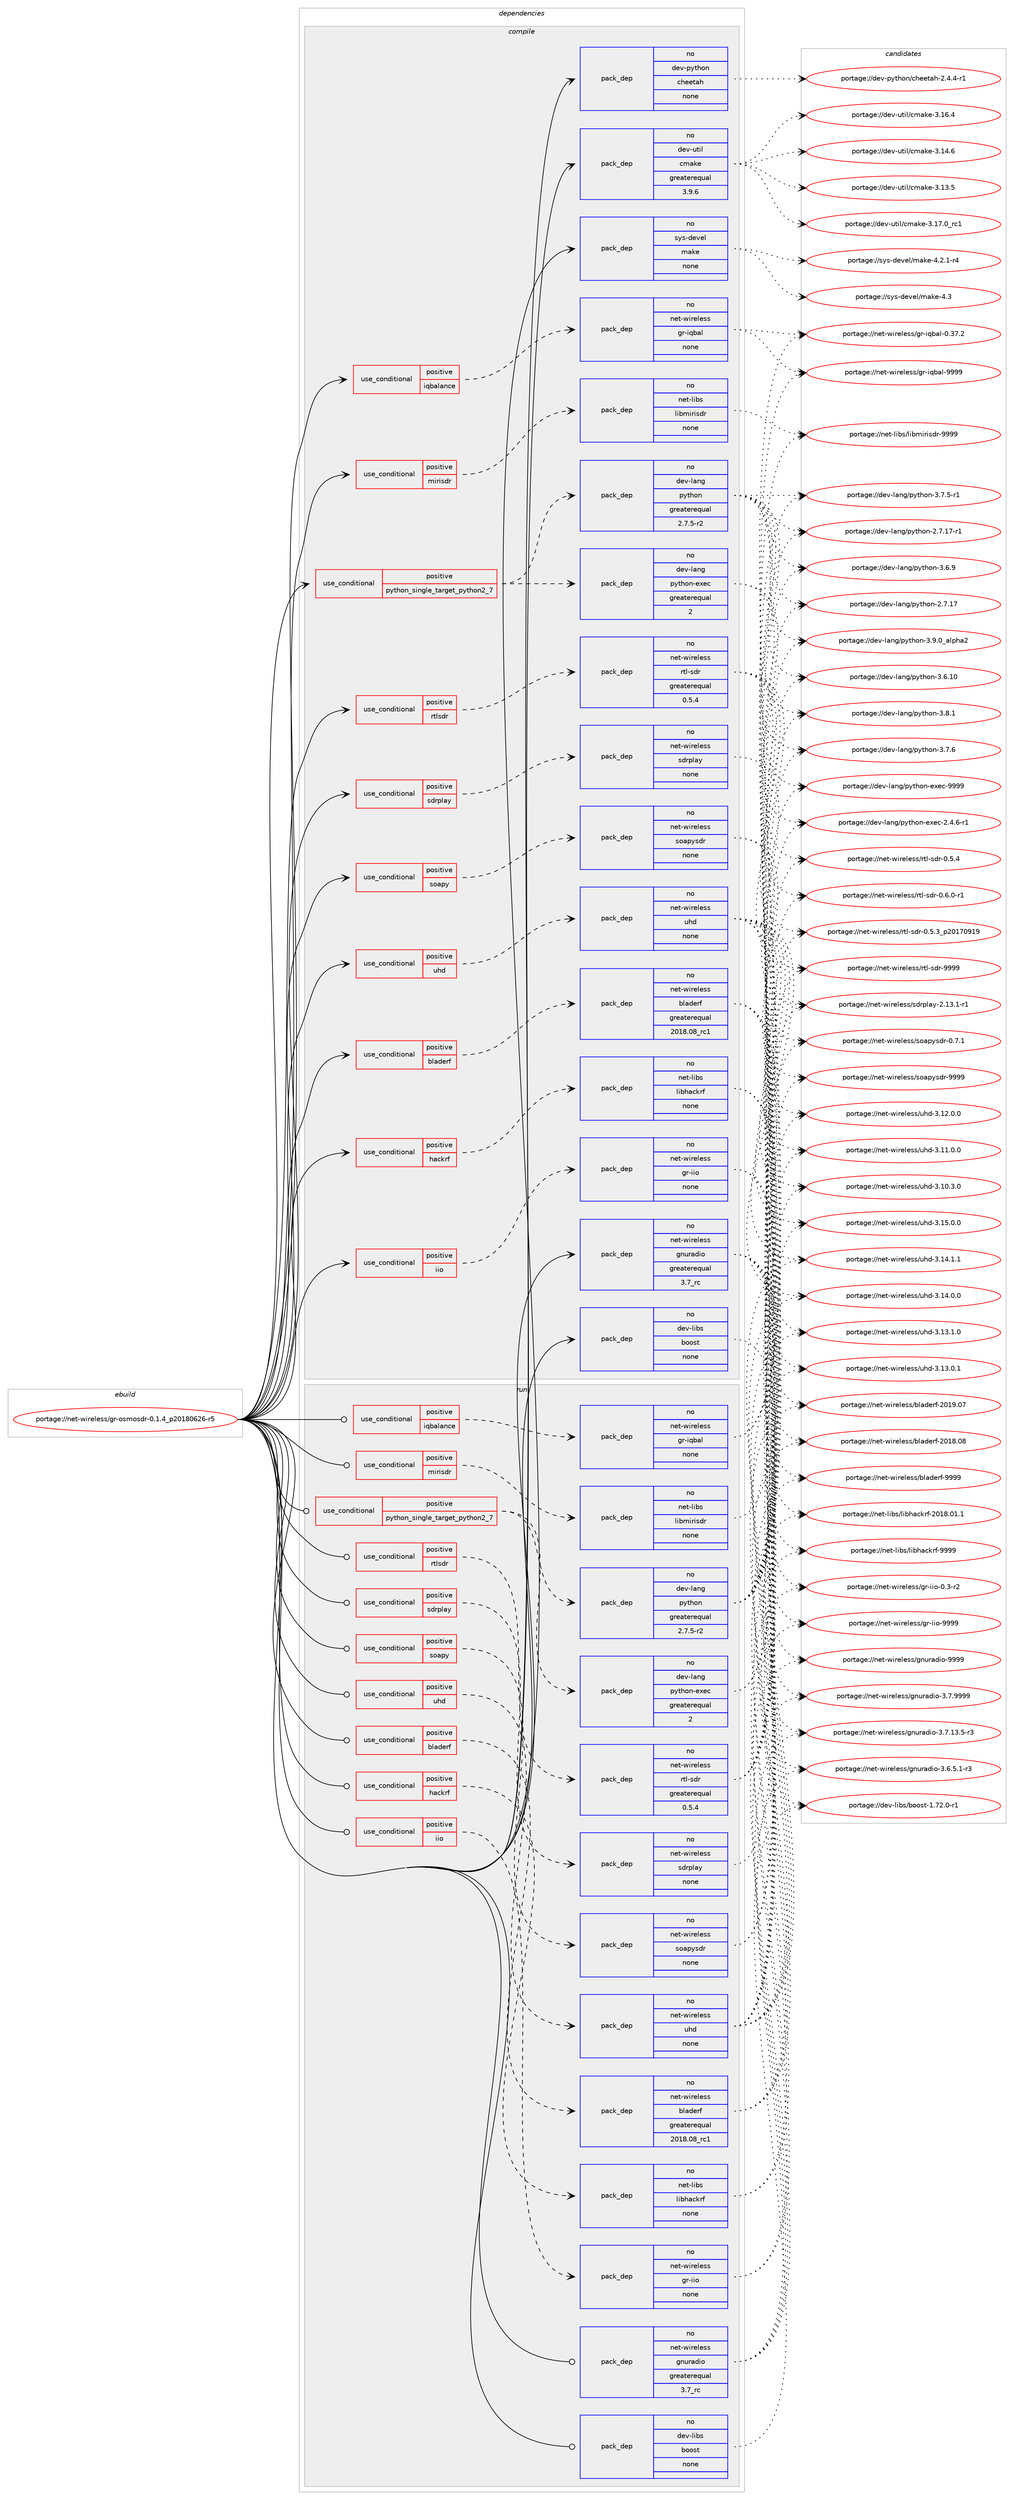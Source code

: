digraph prolog {

# *************
# Graph options
# *************

newrank=true;
concentrate=true;
compound=true;
graph [rankdir=LR,fontname=Helvetica,fontsize=10,ranksep=1.5];#, ranksep=2.5, nodesep=0.2];
edge  [arrowhead=vee];
node  [fontname=Helvetica,fontsize=10];

# **********
# The ebuild
# **********

subgraph cluster_leftcol {
color=gray;
rank=same;
label=<<i>ebuild</i>>;
id [label="portage://net-wireless/gr-osmosdr-0.1.4_p20180626-r5", color=red, width=4, href="../net-wireless/gr-osmosdr-0.1.4_p20180626-r5.svg"];
}

# ****************
# The dependencies
# ****************

subgraph cluster_midcol {
color=gray;
label=<<i>dependencies</i>>;
subgraph cluster_compile {
fillcolor="#eeeeee";
style=filled;
label=<<i>compile</i>>;
subgraph cond13582 {
dependency69274 [label=<<TABLE BORDER="0" CELLBORDER="1" CELLSPACING="0" CELLPADDING="4"><TR><TD ROWSPAN="3" CELLPADDING="10">use_conditional</TD></TR><TR><TD>positive</TD></TR><TR><TD>bladerf</TD></TR></TABLE>>, shape=none, color=red];
subgraph pack54333 {
dependency69275 [label=<<TABLE BORDER="0" CELLBORDER="1" CELLSPACING="0" CELLPADDING="4" WIDTH="220"><TR><TD ROWSPAN="6" CELLPADDING="30">pack_dep</TD></TR><TR><TD WIDTH="110">no</TD></TR><TR><TD>net-wireless</TD></TR><TR><TD>bladerf</TD></TR><TR><TD>greaterequal</TD></TR><TR><TD>2018.08_rc1</TD></TR></TABLE>>, shape=none, color=blue];
}
dependency69274:e -> dependency69275:w [weight=20,style="dashed",arrowhead="vee"];
}
id:e -> dependency69274:w [weight=20,style="solid",arrowhead="vee"];
subgraph cond13583 {
dependency69276 [label=<<TABLE BORDER="0" CELLBORDER="1" CELLSPACING="0" CELLPADDING="4"><TR><TD ROWSPAN="3" CELLPADDING="10">use_conditional</TD></TR><TR><TD>positive</TD></TR><TR><TD>hackrf</TD></TR></TABLE>>, shape=none, color=red];
subgraph pack54334 {
dependency69277 [label=<<TABLE BORDER="0" CELLBORDER="1" CELLSPACING="0" CELLPADDING="4" WIDTH="220"><TR><TD ROWSPAN="6" CELLPADDING="30">pack_dep</TD></TR><TR><TD WIDTH="110">no</TD></TR><TR><TD>net-libs</TD></TR><TR><TD>libhackrf</TD></TR><TR><TD>none</TD></TR><TR><TD></TD></TR></TABLE>>, shape=none, color=blue];
}
dependency69276:e -> dependency69277:w [weight=20,style="dashed",arrowhead="vee"];
}
id:e -> dependency69276:w [weight=20,style="solid",arrowhead="vee"];
subgraph cond13584 {
dependency69278 [label=<<TABLE BORDER="0" CELLBORDER="1" CELLSPACING="0" CELLPADDING="4"><TR><TD ROWSPAN="3" CELLPADDING="10">use_conditional</TD></TR><TR><TD>positive</TD></TR><TR><TD>iio</TD></TR></TABLE>>, shape=none, color=red];
subgraph pack54335 {
dependency69279 [label=<<TABLE BORDER="0" CELLBORDER="1" CELLSPACING="0" CELLPADDING="4" WIDTH="220"><TR><TD ROWSPAN="6" CELLPADDING="30">pack_dep</TD></TR><TR><TD WIDTH="110">no</TD></TR><TR><TD>net-wireless</TD></TR><TR><TD>gr-iio</TD></TR><TR><TD>none</TD></TR><TR><TD></TD></TR></TABLE>>, shape=none, color=blue];
}
dependency69278:e -> dependency69279:w [weight=20,style="dashed",arrowhead="vee"];
}
id:e -> dependency69278:w [weight=20,style="solid",arrowhead="vee"];
subgraph cond13585 {
dependency69280 [label=<<TABLE BORDER="0" CELLBORDER="1" CELLSPACING="0" CELLPADDING="4"><TR><TD ROWSPAN="3" CELLPADDING="10">use_conditional</TD></TR><TR><TD>positive</TD></TR><TR><TD>iqbalance</TD></TR></TABLE>>, shape=none, color=red];
subgraph pack54336 {
dependency69281 [label=<<TABLE BORDER="0" CELLBORDER="1" CELLSPACING="0" CELLPADDING="4" WIDTH="220"><TR><TD ROWSPAN="6" CELLPADDING="30">pack_dep</TD></TR><TR><TD WIDTH="110">no</TD></TR><TR><TD>net-wireless</TD></TR><TR><TD>gr-iqbal</TD></TR><TR><TD>none</TD></TR><TR><TD></TD></TR></TABLE>>, shape=none, color=blue];
}
dependency69280:e -> dependency69281:w [weight=20,style="dashed",arrowhead="vee"];
}
id:e -> dependency69280:w [weight=20,style="solid",arrowhead="vee"];
subgraph cond13586 {
dependency69282 [label=<<TABLE BORDER="0" CELLBORDER="1" CELLSPACING="0" CELLPADDING="4"><TR><TD ROWSPAN="3" CELLPADDING="10">use_conditional</TD></TR><TR><TD>positive</TD></TR><TR><TD>mirisdr</TD></TR></TABLE>>, shape=none, color=red];
subgraph pack54337 {
dependency69283 [label=<<TABLE BORDER="0" CELLBORDER="1" CELLSPACING="0" CELLPADDING="4" WIDTH="220"><TR><TD ROWSPAN="6" CELLPADDING="30">pack_dep</TD></TR><TR><TD WIDTH="110">no</TD></TR><TR><TD>net-libs</TD></TR><TR><TD>libmirisdr</TD></TR><TR><TD>none</TD></TR><TR><TD></TD></TR></TABLE>>, shape=none, color=blue];
}
dependency69282:e -> dependency69283:w [weight=20,style="dashed",arrowhead="vee"];
}
id:e -> dependency69282:w [weight=20,style="solid",arrowhead="vee"];
subgraph cond13587 {
dependency69284 [label=<<TABLE BORDER="0" CELLBORDER="1" CELLSPACING="0" CELLPADDING="4"><TR><TD ROWSPAN="3" CELLPADDING="10">use_conditional</TD></TR><TR><TD>positive</TD></TR><TR><TD>python_single_target_python2_7</TD></TR></TABLE>>, shape=none, color=red];
subgraph pack54338 {
dependency69285 [label=<<TABLE BORDER="0" CELLBORDER="1" CELLSPACING="0" CELLPADDING="4" WIDTH="220"><TR><TD ROWSPAN="6" CELLPADDING="30">pack_dep</TD></TR><TR><TD WIDTH="110">no</TD></TR><TR><TD>dev-lang</TD></TR><TR><TD>python</TD></TR><TR><TD>greaterequal</TD></TR><TR><TD>2.7.5-r2</TD></TR></TABLE>>, shape=none, color=blue];
}
dependency69284:e -> dependency69285:w [weight=20,style="dashed",arrowhead="vee"];
subgraph pack54339 {
dependency69286 [label=<<TABLE BORDER="0" CELLBORDER="1" CELLSPACING="0" CELLPADDING="4" WIDTH="220"><TR><TD ROWSPAN="6" CELLPADDING="30">pack_dep</TD></TR><TR><TD WIDTH="110">no</TD></TR><TR><TD>dev-lang</TD></TR><TR><TD>python-exec</TD></TR><TR><TD>greaterequal</TD></TR><TR><TD>2</TD></TR></TABLE>>, shape=none, color=blue];
}
dependency69284:e -> dependency69286:w [weight=20,style="dashed",arrowhead="vee"];
}
id:e -> dependency69284:w [weight=20,style="solid",arrowhead="vee"];
subgraph cond13588 {
dependency69287 [label=<<TABLE BORDER="0" CELLBORDER="1" CELLSPACING="0" CELLPADDING="4"><TR><TD ROWSPAN="3" CELLPADDING="10">use_conditional</TD></TR><TR><TD>positive</TD></TR><TR><TD>rtlsdr</TD></TR></TABLE>>, shape=none, color=red];
subgraph pack54340 {
dependency69288 [label=<<TABLE BORDER="0" CELLBORDER="1" CELLSPACING="0" CELLPADDING="4" WIDTH="220"><TR><TD ROWSPAN="6" CELLPADDING="30">pack_dep</TD></TR><TR><TD WIDTH="110">no</TD></TR><TR><TD>net-wireless</TD></TR><TR><TD>rtl-sdr</TD></TR><TR><TD>greaterequal</TD></TR><TR><TD>0.5.4</TD></TR></TABLE>>, shape=none, color=blue];
}
dependency69287:e -> dependency69288:w [weight=20,style="dashed",arrowhead="vee"];
}
id:e -> dependency69287:w [weight=20,style="solid",arrowhead="vee"];
subgraph cond13589 {
dependency69289 [label=<<TABLE BORDER="0" CELLBORDER="1" CELLSPACING="0" CELLPADDING="4"><TR><TD ROWSPAN="3" CELLPADDING="10">use_conditional</TD></TR><TR><TD>positive</TD></TR><TR><TD>sdrplay</TD></TR></TABLE>>, shape=none, color=red];
subgraph pack54341 {
dependency69290 [label=<<TABLE BORDER="0" CELLBORDER="1" CELLSPACING="0" CELLPADDING="4" WIDTH="220"><TR><TD ROWSPAN="6" CELLPADDING="30">pack_dep</TD></TR><TR><TD WIDTH="110">no</TD></TR><TR><TD>net-wireless</TD></TR><TR><TD>sdrplay</TD></TR><TR><TD>none</TD></TR><TR><TD></TD></TR></TABLE>>, shape=none, color=blue];
}
dependency69289:e -> dependency69290:w [weight=20,style="dashed",arrowhead="vee"];
}
id:e -> dependency69289:w [weight=20,style="solid",arrowhead="vee"];
subgraph cond13590 {
dependency69291 [label=<<TABLE BORDER="0" CELLBORDER="1" CELLSPACING="0" CELLPADDING="4"><TR><TD ROWSPAN="3" CELLPADDING="10">use_conditional</TD></TR><TR><TD>positive</TD></TR><TR><TD>soapy</TD></TR></TABLE>>, shape=none, color=red];
subgraph pack54342 {
dependency69292 [label=<<TABLE BORDER="0" CELLBORDER="1" CELLSPACING="0" CELLPADDING="4" WIDTH="220"><TR><TD ROWSPAN="6" CELLPADDING="30">pack_dep</TD></TR><TR><TD WIDTH="110">no</TD></TR><TR><TD>net-wireless</TD></TR><TR><TD>soapysdr</TD></TR><TR><TD>none</TD></TR><TR><TD></TD></TR></TABLE>>, shape=none, color=blue];
}
dependency69291:e -> dependency69292:w [weight=20,style="dashed",arrowhead="vee"];
}
id:e -> dependency69291:w [weight=20,style="solid",arrowhead="vee"];
subgraph cond13591 {
dependency69293 [label=<<TABLE BORDER="0" CELLBORDER="1" CELLSPACING="0" CELLPADDING="4"><TR><TD ROWSPAN="3" CELLPADDING="10">use_conditional</TD></TR><TR><TD>positive</TD></TR><TR><TD>uhd</TD></TR></TABLE>>, shape=none, color=red];
subgraph pack54343 {
dependency69294 [label=<<TABLE BORDER="0" CELLBORDER="1" CELLSPACING="0" CELLPADDING="4" WIDTH="220"><TR><TD ROWSPAN="6" CELLPADDING="30">pack_dep</TD></TR><TR><TD WIDTH="110">no</TD></TR><TR><TD>net-wireless</TD></TR><TR><TD>uhd</TD></TR><TR><TD>none</TD></TR><TR><TD></TD></TR></TABLE>>, shape=none, color=blue];
}
dependency69293:e -> dependency69294:w [weight=20,style="dashed",arrowhead="vee"];
}
id:e -> dependency69293:w [weight=20,style="solid",arrowhead="vee"];
subgraph pack54344 {
dependency69295 [label=<<TABLE BORDER="0" CELLBORDER="1" CELLSPACING="0" CELLPADDING="4" WIDTH="220"><TR><TD ROWSPAN="6" CELLPADDING="30">pack_dep</TD></TR><TR><TD WIDTH="110">no</TD></TR><TR><TD>dev-libs</TD></TR><TR><TD>boost</TD></TR><TR><TD>none</TD></TR><TR><TD></TD></TR></TABLE>>, shape=none, color=blue];
}
id:e -> dependency69295:w [weight=20,style="solid",arrowhead="vee"];
subgraph pack54345 {
dependency69296 [label=<<TABLE BORDER="0" CELLBORDER="1" CELLSPACING="0" CELLPADDING="4" WIDTH="220"><TR><TD ROWSPAN="6" CELLPADDING="30">pack_dep</TD></TR><TR><TD WIDTH="110">no</TD></TR><TR><TD>dev-python</TD></TR><TR><TD>cheetah</TD></TR><TR><TD>none</TD></TR><TR><TD></TD></TR></TABLE>>, shape=none, color=blue];
}
id:e -> dependency69296:w [weight=20,style="solid",arrowhead="vee"];
subgraph pack54346 {
dependency69297 [label=<<TABLE BORDER="0" CELLBORDER="1" CELLSPACING="0" CELLPADDING="4" WIDTH="220"><TR><TD ROWSPAN="6" CELLPADDING="30">pack_dep</TD></TR><TR><TD WIDTH="110">no</TD></TR><TR><TD>dev-util</TD></TR><TR><TD>cmake</TD></TR><TR><TD>greaterequal</TD></TR><TR><TD>3.9.6</TD></TR></TABLE>>, shape=none, color=blue];
}
id:e -> dependency69297:w [weight=20,style="solid",arrowhead="vee"];
subgraph pack54347 {
dependency69298 [label=<<TABLE BORDER="0" CELLBORDER="1" CELLSPACING="0" CELLPADDING="4" WIDTH="220"><TR><TD ROWSPAN="6" CELLPADDING="30">pack_dep</TD></TR><TR><TD WIDTH="110">no</TD></TR><TR><TD>net-wireless</TD></TR><TR><TD>gnuradio</TD></TR><TR><TD>greaterequal</TD></TR><TR><TD>3.7_rc</TD></TR></TABLE>>, shape=none, color=blue];
}
id:e -> dependency69298:w [weight=20,style="solid",arrowhead="vee"];
subgraph pack54348 {
dependency69299 [label=<<TABLE BORDER="0" CELLBORDER="1" CELLSPACING="0" CELLPADDING="4" WIDTH="220"><TR><TD ROWSPAN="6" CELLPADDING="30">pack_dep</TD></TR><TR><TD WIDTH="110">no</TD></TR><TR><TD>sys-devel</TD></TR><TR><TD>make</TD></TR><TR><TD>none</TD></TR><TR><TD></TD></TR></TABLE>>, shape=none, color=blue];
}
id:e -> dependency69299:w [weight=20,style="solid",arrowhead="vee"];
}
subgraph cluster_compileandrun {
fillcolor="#eeeeee";
style=filled;
label=<<i>compile and run</i>>;
}
subgraph cluster_run {
fillcolor="#eeeeee";
style=filled;
label=<<i>run</i>>;
subgraph cond13592 {
dependency69300 [label=<<TABLE BORDER="0" CELLBORDER="1" CELLSPACING="0" CELLPADDING="4"><TR><TD ROWSPAN="3" CELLPADDING="10">use_conditional</TD></TR><TR><TD>positive</TD></TR><TR><TD>bladerf</TD></TR></TABLE>>, shape=none, color=red];
subgraph pack54349 {
dependency69301 [label=<<TABLE BORDER="0" CELLBORDER="1" CELLSPACING="0" CELLPADDING="4" WIDTH="220"><TR><TD ROWSPAN="6" CELLPADDING="30">pack_dep</TD></TR><TR><TD WIDTH="110">no</TD></TR><TR><TD>net-wireless</TD></TR><TR><TD>bladerf</TD></TR><TR><TD>greaterequal</TD></TR><TR><TD>2018.08_rc1</TD></TR></TABLE>>, shape=none, color=blue];
}
dependency69300:e -> dependency69301:w [weight=20,style="dashed",arrowhead="vee"];
}
id:e -> dependency69300:w [weight=20,style="solid",arrowhead="odot"];
subgraph cond13593 {
dependency69302 [label=<<TABLE BORDER="0" CELLBORDER="1" CELLSPACING="0" CELLPADDING="4"><TR><TD ROWSPAN="3" CELLPADDING="10">use_conditional</TD></TR><TR><TD>positive</TD></TR><TR><TD>hackrf</TD></TR></TABLE>>, shape=none, color=red];
subgraph pack54350 {
dependency69303 [label=<<TABLE BORDER="0" CELLBORDER="1" CELLSPACING="0" CELLPADDING="4" WIDTH="220"><TR><TD ROWSPAN="6" CELLPADDING="30">pack_dep</TD></TR><TR><TD WIDTH="110">no</TD></TR><TR><TD>net-libs</TD></TR><TR><TD>libhackrf</TD></TR><TR><TD>none</TD></TR><TR><TD></TD></TR></TABLE>>, shape=none, color=blue];
}
dependency69302:e -> dependency69303:w [weight=20,style="dashed",arrowhead="vee"];
}
id:e -> dependency69302:w [weight=20,style="solid",arrowhead="odot"];
subgraph cond13594 {
dependency69304 [label=<<TABLE BORDER="0" CELLBORDER="1" CELLSPACING="0" CELLPADDING="4"><TR><TD ROWSPAN="3" CELLPADDING="10">use_conditional</TD></TR><TR><TD>positive</TD></TR><TR><TD>iio</TD></TR></TABLE>>, shape=none, color=red];
subgraph pack54351 {
dependency69305 [label=<<TABLE BORDER="0" CELLBORDER="1" CELLSPACING="0" CELLPADDING="4" WIDTH="220"><TR><TD ROWSPAN="6" CELLPADDING="30">pack_dep</TD></TR><TR><TD WIDTH="110">no</TD></TR><TR><TD>net-wireless</TD></TR><TR><TD>gr-iio</TD></TR><TR><TD>none</TD></TR><TR><TD></TD></TR></TABLE>>, shape=none, color=blue];
}
dependency69304:e -> dependency69305:w [weight=20,style="dashed",arrowhead="vee"];
}
id:e -> dependency69304:w [weight=20,style="solid",arrowhead="odot"];
subgraph cond13595 {
dependency69306 [label=<<TABLE BORDER="0" CELLBORDER="1" CELLSPACING="0" CELLPADDING="4"><TR><TD ROWSPAN="3" CELLPADDING="10">use_conditional</TD></TR><TR><TD>positive</TD></TR><TR><TD>iqbalance</TD></TR></TABLE>>, shape=none, color=red];
subgraph pack54352 {
dependency69307 [label=<<TABLE BORDER="0" CELLBORDER="1" CELLSPACING="0" CELLPADDING="4" WIDTH="220"><TR><TD ROWSPAN="6" CELLPADDING="30">pack_dep</TD></TR><TR><TD WIDTH="110">no</TD></TR><TR><TD>net-wireless</TD></TR><TR><TD>gr-iqbal</TD></TR><TR><TD>none</TD></TR><TR><TD></TD></TR></TABLE>>, shape=none, color=blue];
}
dependency69306:e -> dependency69307:w [weight=20,style="dashed",arrowhead="vee"];
}
id:e -> dependency69306:w [weight=20,style="solid",arrowhead="odot"];
subgraph cond13596 {
dependency69308 [label=<<TABLE BORDER="0" CELLBORDER="1" CELLSPACING="0" CELLPADDING="4"><TR><TD ROWSPAN="3" CELLPADDING="10">use_conditional</TD></TR><TR><TD>positive</TD></TR><TR><TD>mirisdr</TD></TR></TABLE>>, shape=none, color=red];
subgraph pack54353 {
dependency69309 [label=<<TABLE BORDER="0" CELLBORDER="1" CELLSPACING="0" CELLPADDING="4" WIDTH="220"><TR><TD ROWSPAN="6" CELLPADDING="30">pack_dep</TD></TR><TR><TD WIDTH="110">no</TD></TR><TR><TD>net-libs</TD></TR><TR><TD>libmirisdr</TD></TR><TR><TD>none</TD></TR><TR><TD></TD></TR></TABLE>>, shape=none, color=blue];
}
dependency69308:e -> dependency69309:w [weight=20,style="dashed",arrowhead="vee"];
}
id:e -> dependency69308:w [weight=20,style="solid",arrowhead="odot"];
subgraph cond13597 {
dependency69310 [label=<<TABLE BORDER="0" CELLBORDER="1" CELLSPACING="0" CELLPADDING="4"><TR><TD ROWSPAN="3" CELLPADDING="10">use_conditional</TD></TR><TR><TD>positive</TD></TR><TR><TD>python_single_target_python2_7</TD></TR></TABLE>>, shape=none, color=red];
subgraph pack54354 {
dependency69311 [label=<<TABLE BORDER="0" CELLBORDER="1" CELLSPACING="0" CELLPADDING="4" WIDTH="220"><TR><TD ROWSPAN="6" CELLPADDING="30">pack_dep</TD></TR><TR><TD WIDTH="110">no</TD></TR><TR><TD>dev-lang</TD></TR><TR><TD>python</TD></TR><TR><TD>greaterequal</TD></TR><TR><TD>2.7.5-r2</TD></TR></TABLE>>, shape=none, color=blue];
}
dependency69310:e -> dependency69311:w [weight=20,style="dashed",arrowhead="vee"];
subgraph pack54355 {
dependency69312 [label=<<TABLE BORDER="0" CELLBORDER="1" CELLSPACING="0" CELLPADDING="4" WIDTH="220"><TR><TD ROWSPAN="6" CELLPADDING="30">pack_dep</TD></TR><TR><TD WIDTH="110">no</TD></TR><TR><TD>dev-lang</TD></TR><TR><TD>python-exec</TD></TR><TR><TD>greaterequal</TD></TR><TR><TD>2</TD></TR></TABLE>>, shape=none, color=blue];
}
dependency69310:e -> dependency69312:w [weight=20,style="dashed",arrowhead="vee"];
}
id:e -> dependency69310:w [weight=20,style="solid",arrowhead="odot"];
subgraph cond13598 {
dependency69313 [label=<<TABLE BORDER="0" CELLBORDER="1" CELLSPACING="0" CELLPADDING="4"><TR><TD ROWSPAN="3" CELLPADDING="10">use_conditional</TD></TR><TR><TD>positive</TD></TR><TR><TD>rtlsdr</TD></TR></TABLE>>, shape=none, color=red];
subgraph pack54356 {
dependency69314 [label=<<TABLE BORDER="0" CELLBORDER="1" CELLSPACING="0" CELLPADDING="4" WIDTH="220"><TR><TD ROWSPAN="6" CELLPADDING="30">pack_dep</TD></TR><TR><TD WIDTH="110">no</TD></TR><TR><TD>net-wireless</TD></TR><TR><TD>rtl-sdr</TD></TR><TR><TD>greaterequal</TD></TR><TR><TD>0.5.4</TD></TR></TABLE>>, shape=none, color=blue];
}
dependency69313:e -> dependency69314:w [weight=20,style="dashed",arrowhead="vee"];
}
id:e -> dependency69313:w [weight=20,style="solid",arrowhead="odot"];
subgraph cond13599 {
dependency69315 [label=<<TABLE BORDER="0" CELLBORDER="1" CELLSPACING="0" CELLPADDING="4"><TR><TD ROWSPAN="3" CELLPADDING="10">use_conditional</TD></TR><TR><TD>positive</TD></TR><TR><TD>sdrplay</TD></TR></TABLE>>, shape=none, color=red];
subgraph pack54357 {
dependency69316 [label=<<TABLE BORDER="0" CELLBORDER="1" CELLSPACING="0" CELLPADDING="4" WIDTH="220"><TR><TD ROWSPAN="6" CELLPADDING="30">pack_dep</TD></TR><TR><TD WIDTH="110">no</TD></TR><TR><TD>net-wireless</TD></TR><TR><TD>sdrplay</TD></TR><TR><TD>none</TD></TR><TR><TD></TD></TR></TABLE>>, shape=none, color=blue];
}
dependency69315:e -> dependency69316:w [weight=20,style="dashed",arrowhead="vee"];
}
id:e -> dependency69315:w [weight=20,style="solid",arrowhead="odot"];
subgraph cond13600 {
dependency69317 [label=<<TABLE BORDER="0" CELLBORDER="1" CELLSPACING="0" CELLPADDING="4"><TR><TD ROWSPAN="3" CELLPADDING="10">use_conditional</TD></TR><TR><TD>positive</TD></TR><TR><TD>soapy</TD></TR></TABLE>>, shape=none, color=red];
subgraph pack54358 {
dependency69318 [label=<<TABLE BORDER="0" CELLBORDER="1" CELLSPACING="0" CELLPADDING="4" WIDTH="220"><TR><TD ROWSPAN="6" CELLPADDING="30">pack_dep</TD></TR><TR><TD WIDTH="110">no</TD></TR><TR><TD>net-wireless</TD></TR><TR><TD>soapysdr</TD></TR><TR><TD>none</TD></TR><TR><TD></TD></TR></TABLE>>, shape=none, color=blue];
}
dependency69317:e -> dependency69318:w [weight=20,style="dashed",arrowhead="vee"];
}
id:e -> dependency69317:w [weight=20,style="solid",arrowhead="odot"];
subgraph cond13601 {
dependency69319 [label=<<TABLE BORDER="0" CELLBORDER="1" CELLSPACING="0" CELLPADDING="4"><TR><TD ROWSPAN="3" CELLPADDING="10">use_conditional</TD></TR><TR><TD>positive</TD></TR><TR><TD>uhd</TD></TR></TABLE>>, shape=none, color=red];
subgraph pack54359 {
dependency69320 [label=<<TABLE BORDER="0" CELLBORDER="1" CELLSPACING="0" CELLPADDING="4" WIDTH="220"><TR><TD ROWSPAN="6" CELLPADDING="30">pack_dep</TD></TR><TR><TD WIDTH="110">no</TD></TR><TR><TD>net-wireless</TD></TR><TR><TD>uhd</TD></TR><TR><TD>none</TD></TR><TR><TD></TD></TR></TABLE>>, shape=none, color=blue];
}
dependency69319:e -> dependency69320:w [weight=20,style="dashed",arrowhead="vee"];
}
id:e -> dependency69319:w [weight=20,style="solid",arrowhead="odot"];
subgraph pack54360 {
dependency69321 [label=<<TABLE BORDER="0" CELLBORDER="1" CELLSPACING="0" CELLPADDING="4" WIDTH="220"><TR><TD ROWSPAN="6" CELLPADDING="30">pack_dep</TD></TR><TR><TD WIDTH="110">no</TD></TR><TR><TD>dev-libs</TD></TR><TR><TD>boost</TD></TR><TR><TD>none</TD></TR><TR><TD></TD></TR></TABLE>>, shape=none, color=blue];
}
id:e -> dependency69321:w [weight=20,style="solid",arrowhead="odot"];
subgraph pack54361 {
dependency69322 [label=<<TABLE BORDER="0" CELLBORDER="1" CELLSPACING="0" CELLPADDING="4" WIDTH="220"><TR><TD ROWSPAN="6" CELLPADDING="30">pack_dep</TD></TR><TR><TD WIDTH="110">no</TD></TR><TR><TD>net-wireless</TD></TR><TR><TD>gnuradio</TD></TR><TR><TD>greaterequal</TD></TR><TR><TD>3.7_rc</TD></TR></TABLE>>, shape=none, color=blue];
}
id:e -> dependency69322:w [weight=20,style="solid",arrowhead="odot"];
}
}

# **************
# The candidates
# **************

subgraph cluster_choices {
rank=same;
color=gray;
label=<<i>candidates</i>>;

subgraph choice54333 {
color=black;
nodesep=1;
choice110101116451191051141011081011151154798108971001011141024557575757 [label="portage://net-wireless/bladerf-9999", color=red, width=4,href="../net-wireless/bladerf-9999.svg"];
choice110101116451191051141011081011151154798108971001011141024550484957464855 [label="portage://net-wireless/bladerf-2019.07", color=red, width=4,href="../net-wireless/bladerf-2019.07.svg"];
choice110101116451191051141011081011151154798108971001011141024550484956464856 [label="portage://net-wireless/bladerf-2018.08", color=red, width=4,href="../net-wireless/bladerf-2018.08.svg"];
dependency69275:e -> choice110101116451191051141011081011151154798108971001011141024557575757:w [style=dotted,weight="100"];
dependency69275:e -> choice110101116451191051141011081011151154798108971001011141024550484957464855:w [style=dotted,weight="100"];
dependency69275:e -> choice110101116451191051141011081011151154798108971001011141024550484956464856:w [style=dotted,weight="100"];
}
subgraph choice54334 {
color=black;
nodesep=1;
choice1101011164510810598115471081059810497991071141024557575757 [label="portage://net-libs/libhackrf-9999", color=red, width=4,href="../net-libs/libhackrf-9999.svg"];
choice11010111645108105981154710810598104979910711410245504849564648494649 [label="portage://net-libs/libhackrf-2018.01.1", color=red, width=4,href="../net-libs/libhackrf-2018.01.1.svg"];
dependency69277:e -> choice1101011164510810598115471081059810497991071141024557575757:w [style=dotted,weight="100"];
dependency69277:e -> choice11010111645108105981154710810598104979910711410245504849564648494649:w [style=dotted,weight="100"];
}
subgraph choice54335 {
color=black;
nodesep=1;
choice1101011164511910511410110810111511547103114451051051114557575757 [label="portage://net-wireless/gr-iio-9999", color=red, width=4,href="../net-wireless/gr-iio-9999.svg"];
choice110101116451191051141011081011151154710311445105105111454846514511450 [label="portage://net-wireless/gr-iio-0.3-r2", color=red, width=4,href="../net-wireless/gr-iio-0.3-r2.svg"];
dependency69279:e -> choice1101011164511910511410110810111511547103114451051051114557575757:w [style=dotted,weight="100"];
dependency69279:e -> choice110101116451191051141011081011151154710311445105105111454846514511450:w [style=dotted,weight="100"];
}
subgraph choice54336 {
color=black;
nodesep=1;
choice11010111645119105114101108101115115471031144510511398971084557575757 [label="portage://net-wireless/gr-iqbal-9999", color=red, width=4,href="../net-wireless/gr-iqbal-9999.svg"];
choice110101116451191051141011081011151154710311445105113989710845484651554650 [label="portage://net-wireless/gr-iqbal-0.37.2", color=red, width=4,href="../net-wireless/gr-iqbal-0.37.2.svg"];
dependency69281:e -> choice11010111645119105114101108101115115471031144510511398971084557575757:w [style=dotted,weight="100"];
dependency69281:e -> choice110101116451191051141011081011151154710311445105113989710845484651554650:w [style=dotted,weight="100"];
}
subgraph choice54337 {
color=black;
nodesep=1;
choice110101116451081059811547108105981091051141051151001144557575757 [label="portage://net-libs/libmirisdr-9999", color=red, width=4,href="../net-libs/libmirisdr-9999.svg"];
dependency69283:e -> choice110101116451081059811547108105981091051141051151001144557575757:w [style=dotted,weight="100"];
}
subgraph choice54338 {
color=black;
nodesep=1;
choice10010111845108971101034711212111610411111045514657464895971081121049750 [label="portage://dev-lang/python-3.9.0_alpha2", color=red, width=4,href="../dev-lang/python-3.9.0_alpha2.svg"];
choice100101118451089711010347112121116104111110455146564649 [label="portage://dev-lang/python-3.8.1", color=red, width=4,href="../dev-lang/python-3.8.1.svg"];
choice100101118451089711010347112121116104111110455146554654 [label="portage://dev-lang/python-3.7.6", color=red, width=4,href="../dev-lang/python-3.7.6.svg"];
choice1001011184510897110103471121211161041111104551465546534511449 [label="portage://dev-lang/python-3.7.5-r1", color=red, width=4,href="../dev-lang/python-3.7.5-r1.svg"];
choice100101118451089711010347112121116104111110455146544657 [label="portage://dev-lang/python-3.6.9", color=red, width=4,href="../dev-lang/python-3.6.9.svg"];
choice10010111845108971101034711212111610411111045514654464948 [label="portage://dev-lang/python-3.6.10", color=red, width=4,href="../dev-lang/python-3.6.10.svg"];
choice100101118451089711010347112121116104111110455046554649554511449 [label="portage://dev-lang/python-2.7.17-r1", color=red, width=4,href="../dev-lang/python-2.7.17-r1.svg"];
choice10010111845108971101034711212111610411111045504655464955 [label="portage://dev-lang/python-2.7.17", color=red, width=4,href="../dev-lang/python-2.7.17.svg"];
dependency69285:e -> choice10010111845108971101034711212111610411111045514657464895971081121049750:w [style=dotted,weight="100"];
dependency69285:e -> choice100101118451089711010347112121116104111110455146564649:w [style=dotted,weight="100"];
dependency69285:e -> choice100101118451089711010347112121116104111110455146554654:w [style=dotted,weight="100"];
dependency69285:e -> choice1001011184510897110103471121211161041111104551465546534511449:w [style=dotted,weight="100"];
dependency69285:e -> choice100101118451089711010347112121116104111110455146544657:w [style=dotted,weight="100"];
dependency69285:e -> choice10010111845108971101034711212111610411111045514654464948:w [style=dotted,weight="100"];
dependency69285:e -> choice100101118451089711010347112121116104111110455046554649554511449:w [style=dotted,weight="100"];
dependency69285:e -> choice10010111845108971101034711212111610411111045504655464955:w [style=dotted,weight="100"];
}
subgraph choice54339 {
color=black;
nodesep=1;
choice10010111845108971101034711212111610411111045101120101994557575757 [label="portage://dev-lang/python-exec-9999", color=red, width=4,href="../dev-lang/python-exec-9999.svg"];
choice10010111845108971101034711212111610411111045101120101994550465246544511449 [label="portage://dev-lang/python-exec-2.4.6-r1", color=red, width=4,href="../dev-lang/python-exec-2.4.6-r1.svg"];
dependency69286:e -> choice10010111845108971101034711212111610411111045101120101994557575757:w [style=dotted,weight="100"];
dependency69286:e -> choice10010111845108971101034711212111610411111045101120101994550465246544511449:w [style=dotted,weight="100"];
}
subgraph choice54340 {
color=black;
nodesep=1;
choice1101011164511910511410110810111511547114116108451151001144557575757 [label="portage://net-wireless/rtl-sdr-9999", color=red, width=4,href="../net-wireless/rtl-sdr-9999.svg"];
choice1101011164511910511410110810111511547114116108451151001144548465446484511449 [label="portage://net-wireless/rtl-sdr-0.6.0-r1", color=red, width=4,href="../net-wireless/rtl-sdr-0.6.0-r1.svg"];
choice110101116451191051141011081011151154711411610845115100114454846534652 [label="portage://net-wireless/rtl-sdr-0.5.4", color=red, width=4,href="../net-wireless/rtl-sdr-0.5.4.svg"];
choice110101116451191051141011081011151154711411610845115100114454846534651951125048495548574957 [label="portage://net-wireless/rtl-sdr-0.5.3_p20170919", color=red, width=4,href="../net-wireless/rtl-sdr-0.5.3_p20170919.svg"];
dependency69288:e -> choice1101011164511910511410110810111511547114116108451151001144557575757:w [style=dotted,weight="100"];
dependency69288:e -> choice1101011164511910511410110810111511547114116108451151001144548465446484511449:w [style=dotted,weight="100"];
dependency69288:e -> choice110101116451191051141011081011151154711411610845115100114454846534652:w [style=dotted,weight="100"];
dependency69288:e -> choice110101116451191051141011081011151154711411610845115100114454846534651951125048495548574957:w [style=dotted,weight="100"];
}
subgraph choice54341 {
color=black;
nodesep=1;
choice110101116451191051141011081011151154711510011411210897121455046495146494511449 [label="portage://net-wireless/sdrplay-2.13.1-r1", color=red, width=4,href="../net-wireless/sdrplay-2.13.1-r1.svg"];
dependency69290:e -> choice110101116451191051141011081011151154711510011411210897121455046495146494511449:w [style=dotted,weight="100"];
}
subgraph choice54342 {
color=black;
nodesep=1;
choice1101011164511910511410110810111511547115111971121211151001144557575757 [label="portage://net-wireless/soapysdr-9999", color=red, width=4,href="../net-wireless/soapysdr-9999.svg"];
choice110101116451191051141011081011151154711511197112121115100114454846554649 [label="portage://net-wireless/soapysdr-0.7.1", color=red, width=4,href="../net-wireless/soapysdr-0.7.1.svg"];
dependency69292:e -> choice1101011164511910511410110810111511547115111971121211151001144557575757:w [style=dotted,weight="100"];
dependency69292:e -> choice110101116451191051141011081011151154711511197112121115100114454846554649:w [style=dotted,weight="100"];
}
subgraph choice54343 {
color=black;
nodesep=1;
choice1101011164511910511410110810111511547117104100455146495346484648 [label="portage://net-wireless/uhd-3.15.0.0", color=red, width=4,href="../net-wireless/uhd-3.15.0.0.svg"];
choice1101011164511910511410110810111511547117104100455146495246494649 [label="portage://net-wireless/uhd-3.14.1.1", color=red, width=4,href="../net-wireless/uhd-3.14.1.1.svg"];
choice1101011164511910511410110810111511547117104100455146495246484648 [label="portage://net-wireless/uhd-3.14.0.0", color=red, width=4,href="../net-wireless/uhd-3.14.0.0.svg"];
choice1101011164511910511410110810111511547117104100455146495146494648 [label="portage://net-wireless/uhd-3.13.1.0", color=red, width=4,href="../net-wireless/uhd-3.13.1.0.svg"];
choice1101011164511910511410110810111511547117104100455146495146484649 [label="portage://net-wireless/uhd-3.13.0.1", color=red, width=4,href="../net-wireless/uhd-3.13.0.1.svg"];
choice1101011164511910511410110810111511547117104100455146495046484648 [label="portage://net-wireless/uhd-3.12.0.0", color=red, width=4,href="../net-wireless/uhd-3.12.0.0.svg"];
choice1101011164511910511410110810111511547117104100455146494946484648 [label="portage://net-wireless/uhd-3.11.0.0", color=red, width=4,href="../net-wireless/uhd-3.11.0.0.svg"];
choice1101011164511910511410110810111511547117104100455146494846514648 [label="portage://net-wireless/uhd-3.10.3.0", color=red, width=4,href="../net-wireless/uhd-3.10.3.0.svg"];
dependency69294:e -> choice1101011164511910511410110810111511547117104100455146495346484648:w [style=dotted,weight="100"];
dependency69294:e -> choice1101011164511910511410110810111511547117104100455146495246494649:w [style=dotted,weight="100"];
dependency69294:e -> choice1101011164511910511410110810111511547117104100455146495246484648:w [style=dotted,weight="100"];
dependency69294:e -> choice1101011164511910511410110810111511547117104100455146495146494648:w [style=dotted,weight="100"];
dependency69294:e -> choice1101011164511910511410110810111511547117104100455146495146484649:w [style=dotted,weight="100"];
dependency69294:e -> choice1101011164511910511410110810111511547117104100455146495046484648:w [style=dotted,weight="100"];
dependency69294:e -> choice1101011164511910511410110810111511547117104100455146494946484648:w [style=dotted,weight="100"];
dependency69294:e -> choice1101011164511910511410110810111511547117104100455146494846514648:w [style=dotted,weight="100"];
}
subgraph choice54344 {
color=black;
nodesep=1;
choice10010111845108105981154798111111115116454946555046484511449 [label="portage://dev-libs/boost-1.72.0-r1", color=red, width=4,href="../dev-libs/boost-1.72.0-r1.svg"];
dependency69295:e -> choice10010111845108105981154798111111115116454946555046484511449:w [style=dotted,weight="100"];
}
subgraph choice54345 {
color=black;
nodesep=1;
choice100101118451121211161041111104799104101101116971044550465246524511449 [label="portage://dev-python/cheetah-2.4.4-r1", color=red, width=4,href="../dev-python/cheetah-2.4.4-r1.svg"];
dependency69296:e -> choice100101118451121211161041111104799104101101116971044550465246524511449:w [style=dotted,weight="100"];
}
subgraph choice54346 {
color=black;
nodesep=1;
choice1001011184511711610510847991099710710145514649554648951149949 [label="portage://dev-util/cmake-3.17.0_rc1", color=red, width=4,href="../dev-util/cmake-3.17.0_rc1.svg"];
choice1001011184511711610510847991099710710145514649544652 [label="portage://dev-util/cmake-3.16.4", color=red, width=4,href="../dev-util/cmake-3.16.4.svg"];
choice1001011184511711610510847991099710710145514649524654 [label="portage://dev-util/cmake-3.14.6", color=red, width=4,href="../dev-util/cmake-3.14.6.svg"];
choice1001011184511711610510847991099710710145514649514653 [label="portage://dev-util/cmake-3.13.5", color=red, width=4,href="../dev-util/cmake-3.13.5.svg"];
dependency69297:e -> choice1001011184511711610510847991099710710145514649554648951149949:w [style=dotted,weight="100"];
dependency69297:e -> choice1001011184511711610510847991099710710145514649544652:w [style=dotted,weight="100"];
dependency69297:e -> choice1001011184511711610510847991099710710145514649524654:w [style=dotted,weight="100"];
dependency69297:e -> choice1001011184511711610510847991099710710145514649514653:w [style=dotted,weight="100"];
}
subgraph choice54347 {
color=black;
nodesep=1;
choice1101011164511910511410110810111511547103110117114971001051114557575757 [label="portage://net-wireless/gnuradio-9999", color=red, width=4,href="../net-wireless/gnuradio-9999.svg"];
choice110101116451191051141011081011151154710311011711497100105111455146554657575757 [label="portage://net-wireless/gnuradio-3.7.9999", color=red, width=4,href="../net-wireless/gnuradio-3.7.9999.svg"];
choice1101011164511910511410110810111511547103110117114971001051114551465546495146534511451 [label="portage://net-wireless/gnuradio-3.7.13.5-r3", color=red, width=4,href="../net-wireless/gnuradio-3.7.13.5-r3.svg"];
choice11010111645119105114101108101115115471031101171149710010511145514654465346494511451 [label="portage://net-wireless/gnuradio-3.6.5.1-r3", color=red, width=4,href="../net-wireless/gnuradio-3.6.5.1-r3.svg"];
dependency69298:e -> choice1101011164511910511410110810111511547103110117114971001051114557575757:w [style=dotted,weight="100"];
dependency69298:e -> choice110101116451191051141011081011151154710311011711497100105111455146554657575757:w [style=dotted,weight="100"];
dependency69298:e -> choice1101011164511910511410110810111511547103110117114971001051114551465546495146534511451:w [style=dotted,weight="100"];
dependency69298:e -> choice11010111645119105114101108101115115471031101171149710010511145514654465346494511451:w [style=dotted,weight="100"];
}
subgraph choice54348 {
color=black;
nodesep=1;
choice11512111545100101118101108471099710710145524651 [label="portage://sys-devel/make-4.3", color=red, width=4,href="../sys-devel/make-4.3.svg"];
choice1151211154510010111810110847109971071014552465046494511452 [label="portage://sys-devel/make-4.2.1-r4", color=red, width=4,href="../sys-devel/make-4.2.1-r4.svg"];
dependency69299:e -> choice11512111545100101118101108471099710710145524651:w [style=dotted,weight="100"];
dependency69299:e -> choice1151211154510010111810110847109971071014552465046494511452:w [style=dotted,weight="100"];
}
subgraph choice54349 {
color=black;
nodesep=1;
choice110101116451191051141011081011151154798108971001011141024557575757 [label="portage://net-wireless/bladerf-9999", color=red, width=4,href="../net-wireless/bladerf-9999.svg"];
choice110101116451191051141011081011151154798108971001011141024550484957464855 [label="portage://net-wireless/bladerf-2019.07", color=red, width=4,href="../net-wireless/bladerf-2019.07.svg"];
choice110101116451191051141011081011151154798108971001011141024550484956464856 [label="portage://net-wireless/bladerf-2018.08", color=red, width=4,href="../net-wireless/bladerf-2018.08.svg"];
dependency69301:e -> choice110101116451191051141011081011151154798108971001011141024557575757:w [style=dotted,weight="100"];
dependency69301:e -> choice110101116451191051141011081011151154798108971001011141024550484957464855:w [style=dotted,weight="100"];
dependency69301:e -> choice110101116451191051141011081011151154798108971001011141024550484956464856:w [style=dotted,weight="100"];
}
subgraph choice54350 {
color=black;
nodesep=1;
choice1101011164510810598115471081059810497991071141024557575757 [label="portage://net-libs/libhackrf-9999", color=red, width=4,href="../net-libs/libhackrf-9999.svg"];
choice11010111645108105981154710810598104979910711410245504849564648494649 [label="portage://net-libs/libhackrf-2018.01.1", color=red, width=4,href="../net-libs/libhackrf-2018.01.1.svg"];
dependency69303:e -> choice1101011164510810598115471081059810497991071141024557575757:w [style=dotted,weight="100"];
dependency69303:e -> choice11010111645108105981154710810598104979910711410245504849564648494649:w [style=dotted,weight="100"];
}
subgraph choice54351 {
color=black;
nodesep=1;
choice1101011164511910511410110810111511547103114451051051114557575757 [label="portage://net-wireless/gr-iio-9999", color=red, width=4,href="../net-wireless/gr-iio-9999.svg"];
choice110101116451191051141011081011151154710311445105105111454846514511450 [label="portage://net-wireless/gr-iio-0.3-r2", color=red, width=4,href="../net-wireless/gr-iio-0.3-r2.svg"];
dependency69305:e -> choice1101011164511910511410110810111511547103114451051051114557575757:w [style=dotted,weight="100"];
dependency69305:e -> choice110101116451191051141011081011151154710311445105105111454846514511450:w [style=dotted,weight="100"];
}
subgraph choice54352 {
color=black;
nodesep=1;
choice11010111645119105114101108101115115471031144510511398971084557575757 [label="portage://net-wireless/gr-iqbal-9999", color=red, width=4,href="../net-wireless/gr-iqbal-9999.svg"];
choice110101116451191051141011081011151154710311445105113989710845484651554650 [label="portage://net-wireless/gr-iqbal-0.37.2", color=red, width=4,href="../net-wireless/gr-iqbal-0.37.2.svg"];
dependency69307:e -> choice11010111645119105114101108101115115471031144510511398971084557575757:w [style=dotted,weight="100"];
dependency69307:e -> choice110101116451191051141011081011151154710311445105113989710845484651554650:w [style=dotted,weight="100"];
}
subgraph choice54353 {
color=black;
nodesep=1;
choice110101116451081059811547108105981091051141051151001144557575757 [label="portage://net-libs/libmirisdr-9999", color=red, width=4,href="../net-libs/libmirisdr-9999.svg"];
dependency69309:e -> choice110101116451081059811547108105981091051141051151001144557575757:w [style=dotted,weight="100"];
}
subgraph choice54354 {
color=black;
nodesep=1;
choice10010111845108971101034711212111610411111045514657464895971081121049750 [label="portage://dev-lang/python-3.9.0_alpha2", color=red, width=4,href="../dev-lang/python-3.9.0_alpha2.svg"];
choice100101118451089711010347112121116104111110455146564649 [label="portage://dev-lang/python-3.8.1", color=red, width=4,href="../dev-lang/python-3.8.1.svg"];
choice100101118451089711010347112121116104111110455146554654 [label="portage://dev-lang/python-3.7.6", color=red, width=4,href="../dev-lang/python-3.7.6.svg"];
choice1001011184510897110103471121211161041111104551465546534511449 [label="portage://dev-lang/python-3.7.5-r1", color=red, width=4,href="../dev-lang/python-3.7.5-r1.svg"];
choice100101118451089711010347112121116104111110455146544657 [label="portage://dev-lang/python-3.6.9", color=red, width=4,href="../dev-lang/python-3.6.9.svg"];
choice10010111845108971101034711212111610411111045514654464948 [label="portage://dev-lang/python-3.6.10", color=red, width=4,href="../dev-lang/python-3.6.10.svg"];
choice100101118451089711010347112121116104111110455046554649554511449 [label="portage://dev-lang/python-2.7.17-r1", color=red, width=4,href="../dev-lang/python-2.7.17-r1.svg"];
choice10010111845108971101034711212111610411111045504655464955 [label="portage://dev-lang/python-2.7.17", color=red, width=4,href="../dev-lang/python-2.7.17.svg"];
dependency69311:e -> choice10010111845108971101034711212111610411111045514657464895971081121049750:w [style=dotted,weight="100"];
dependency69311:e -> choice100101118451089711010347112121116104111110455146564649:w [style=dotted,weight="100"];
dependency69311:e -> choice100101118451089711010347112121116104111110455146554654:w [style=dotted,weight="100"];
dependency69311:e -> choice1001011184510897110103471121211161041111104551465546534511449:w [style=dotted,weight="100"];
dependency69311:e -> choice100101118451089711010347112121116104111110455146544657:w [style=dotted,weight="100"];
dependency69311:e -> choice10010111845108971101034711212111610411111045514654464948:w [style=dotted,weight="100"];
dependency69311:e -> choice100101118451089711010347112121116104111110455046554649554511449:w [style=dotted,weight="100"];
dependency69311:e -> choice10010111845108971101034711212111610411111045504655464955:w [style=dotted,weight="100"];
}
subgraph choice54355 {
color=black;
nodesep=1;
choice10010111845108971101034711212111610411111045101120101994557575757 [label="portage://dev-lang/python-exec-9999", color=red, width=4,href="../dev-lang/python-exec-9999.svg"];
choice10010111845108971101034711212111610411111045101120101994550465246544511449 [label="portage://dev-lang/python-exec-2.4.6-r1", color=red, width=4,href="../dev-lang/python-exec-2.4.6-r1.svg"];
dependency69312:e -> choice10010111845108971101034711212111610411111045101120101994557575757:w [style=dotted,weight="100"];
dependency69312:e -> choice10010111845108971101034711212111610411111045101120101994550465246544511449:w [style=dotted,weight="100"];
}
subgraph choice54356 {
color=black;
nodesep=1;
choice1101011164511910511410110810111511547114116108451151001144557575757 [label="portage://net-wireless/rtl-sdr-9999", color=red, width=4,href="../net-wireless/rtl-sdr-9999.svg"];
choice1101011164511910511410110810111511547114116108451151001144548465446484511449 [label="portage://net-wireless/rtl-sdr-0.6.0-r1", color=red, width=4,href="../net-wireless/rtl-sdr-0.6.0-r1.svg"];
choice110101116451191051141011081011151154711411610845115100114454846534652 [label="portage://net-wireless/rtl-sdr-0.5.4", color=red, width=4,href="../net-wireless/rtl-sdr-0.5.4.svg"];
choice110101116451191051141011081011151154711411610845115100114454846534651951125048495548574957 [label="portage://net-wireless/rtl-sdr-0.5.3_p20170919", color=red, width=4,href="../net-wireless/rtl-sdr-0.5.3_p20170919.svg"];
dependency69314:e -> choice1101011164511910511410110810111511547114116108451151001144557575757:w [style=dotted,weight="100"];
dependency69314:e -> choice1101011164511910511410110810111511547114116108451151001144548465446484511449:w [style=dotted,weight="100"];
dependency69314:e -> choice110101116451191051141011081011151154711411610845115100114454846534652:w [style=dotted,weight="100"];
dependency69314:e -> choice110101116451191051141011081011151154711411610845115100114454846534651951125048495548574957:w [style=dotted,weight="100"];
}
subgraph choice54357 {
color=black;
nodesep=1;
choice110101116451191051141011081011151154711510011411210897121455046495146494511449 [label="portage://net-wireless/sdrplay-2.13.1-r1", color=red, width=4,href="../net-wireless/sdrplay-2.13.1-r1.svg"];
dependency69316:e -> choice110101116451191051141011081011151154711510011411210897121455046495146494511449:w [style=dotted,weight="100"];
}
subgraph choice54358 {
color=black;
nodesep=1;
choice1101011164511910511410110810111511547115111971121211151001144557575757 [label="portage://net-wireless/soapysdr-9999", color=red, width=4,href="../net-wireless/soapysdr-9999.svg"];
choice110101116451191051141011081011151154711511197112121115100114454846554649 [label="portage://net-wireless/soapysdr-0.7.1", color=red, width=4,href="../net-wireless/soapysdr-0.7.1.svg"];
dependency69318:e -> choice1101011164511910511410110810111511547115111971121211151001144557575757:w [style=dotted,weight="100"];
dependency69318:e -> choice110101116451191051141011081011151154711511197112121115100114454846554649:w [style=dotted,weight="100"];
}
subgraph choice54359 {
color=black;
nodesep=1;
choice1101011164511910511410110810111511547117104100455146495346484648 [label="portage://net-wireless/uhd-3.15.0.0", color=red, width=4,href="../net-wireless/uhd-3.15.0.0.svg"];
choice1101011164511910511410110810111511547117104100455146495246494649 [label="portage://net-wireless/uhd-3.14.1.1", color=red, width=4,href="../net-wireless/uhd-3.14.1.1.svg"];
choice1101011164511910511410110810111511547117104100455146495246484648 [label="portage://net-wireless/uhd-3.14.0.0", color=red, width=4,href="../net-wireless/uhd-3.14.0.0.svg"];
choice1101011164511910511410110810111511547117104100455146495146494648 [label="portage://net-wireless/uhd-3.13.1.0", color=red, width=4,href="../net-wireless/uhd-3.13.1.0.svg"];
choice1101011164511910511410110810111511547117104100455146495146484649 [label="portage://net-wireless/uhd-3.13.0.1", color=red, width=4,href="../net-wireless/uhd-3.13.0.1.svg"];
choice1101011164511910511410110810111511547117104100455146495046484648 [label="portage://net-wireless/uhd-3.12.0.0", color=red, width=4,href="../net-wireless/uhd-3.12.0.0.svg"];
choice1101011164511910511410110810111511547117104100455146494946484648 [label="portage://net-wireless/uhd-3.11.0.0", color=red, width=4,href="../net-wireless/uhd-3.11.0.0.svg"];
choice1101011164511910511410110810111511547117104100455146494846514648 [label="portage://net-wireless/uhd-3.10.3.0", color=red, width=4,href="../net-wireless/uhd-3.10.3.0.svg"];
dependency69320:e -> choice1101011164511910511410110810111511547117104100455146495346484648:w [style=dotted,weight="100"];
dependency69320:e -> choice1101011164511910511410110810111511547117104100455146495246494649:w [style=dotted,weight="100"];
dependency69320:e -> choice1101011164511910511410110810111511547117104100455146495246484648:w [style=dotted,weight="100"];
dependency69320:e -> choice1101011164511910511410110810111511547117104100455146495146494648:w [style=dotted,weight="100"];
dependency69320:e -> choice1101011164511910511410110810111511547117104100455146495146484649:w [style=dotted,weight="100"];
dependency69320:e -> choice1101011164511910511410110810111511547117104100455146495046484648:w [style=dotted,weight="100"];
dependency69320:e -> choice1101011164511910511410110810111511547117104100455146494946484648:w [style=dotted,weight="100"];
dependency69320:e -> choice1101011164511910511410110810111511547117104100455146494846514648:w [style=dotted,weight="100"];
}
subgraph choice54360 {
color=black;
nodesep=1;
choice10010111845108105981154798111111115116454946555046484511449 [label="portage://dev-libs/boost-1.72.0-r1", color=red, width=4,href="../dev-libs/boost-1.72.0-r1.svg"];
dependency69321:e -> choice10010111845108105981154798111111115116454946555046484511449:w [style=dotted,weight="100"];
}
subgraph choice54361 {
color=black;
nodesep=1;
choice1101011164511910511410110810111511547103110117114971001051114557575757 [label="portage://net-wireless/gnuradio-9999", color=red, width=4,href="../net-wireless/gnuradio-9999.svg"];
choice110101116451191051141011081011151154710311011711497100105111455146554657575757 [label="portage://net-wireless/gnuradio-3.7.9999", color=red, width=4,href="../net-wireless/gnuradio-3.7.9999.svg"];
choice1101011164511910511410110810111511547103110117114971001051114551465546495146534511451 [label="portage://net-wireless/gnuradio-3.7.13.5-r3", color=red, width=4,href="../net-wireless/gnuradio-3.7.13.5-r3.svg"];
choice11010111645119105114101108101115115471031101171149710010511145514654465346494511451 [label="portage://net-wireless/gnuradio-3.6.5.1-r3", color=red, width=4,href="../net-wireless/gnuradio-3.6.5.1-r3.svg"];
dependency69322:e -> choice1101011164511910511410110810111511547103110117114971001051114557575757:w [style=dotted,weight="100"];
dependency69322:e -> choice110101116451191051141011081011151154710311011711497100105111455146554657575757:w [style=dotted,weight="100"];
dependency69322:e -> choice1101011164511910511410110810111511547103110117114971001051114551465546495146534511451:w [style=dotted,weight="100"];
dependency69322:e -> choice11010111645119105114101108101115115471031101171149710010511145514654465346494511451:w [style=dotted,weight="100"];
}
}

}
